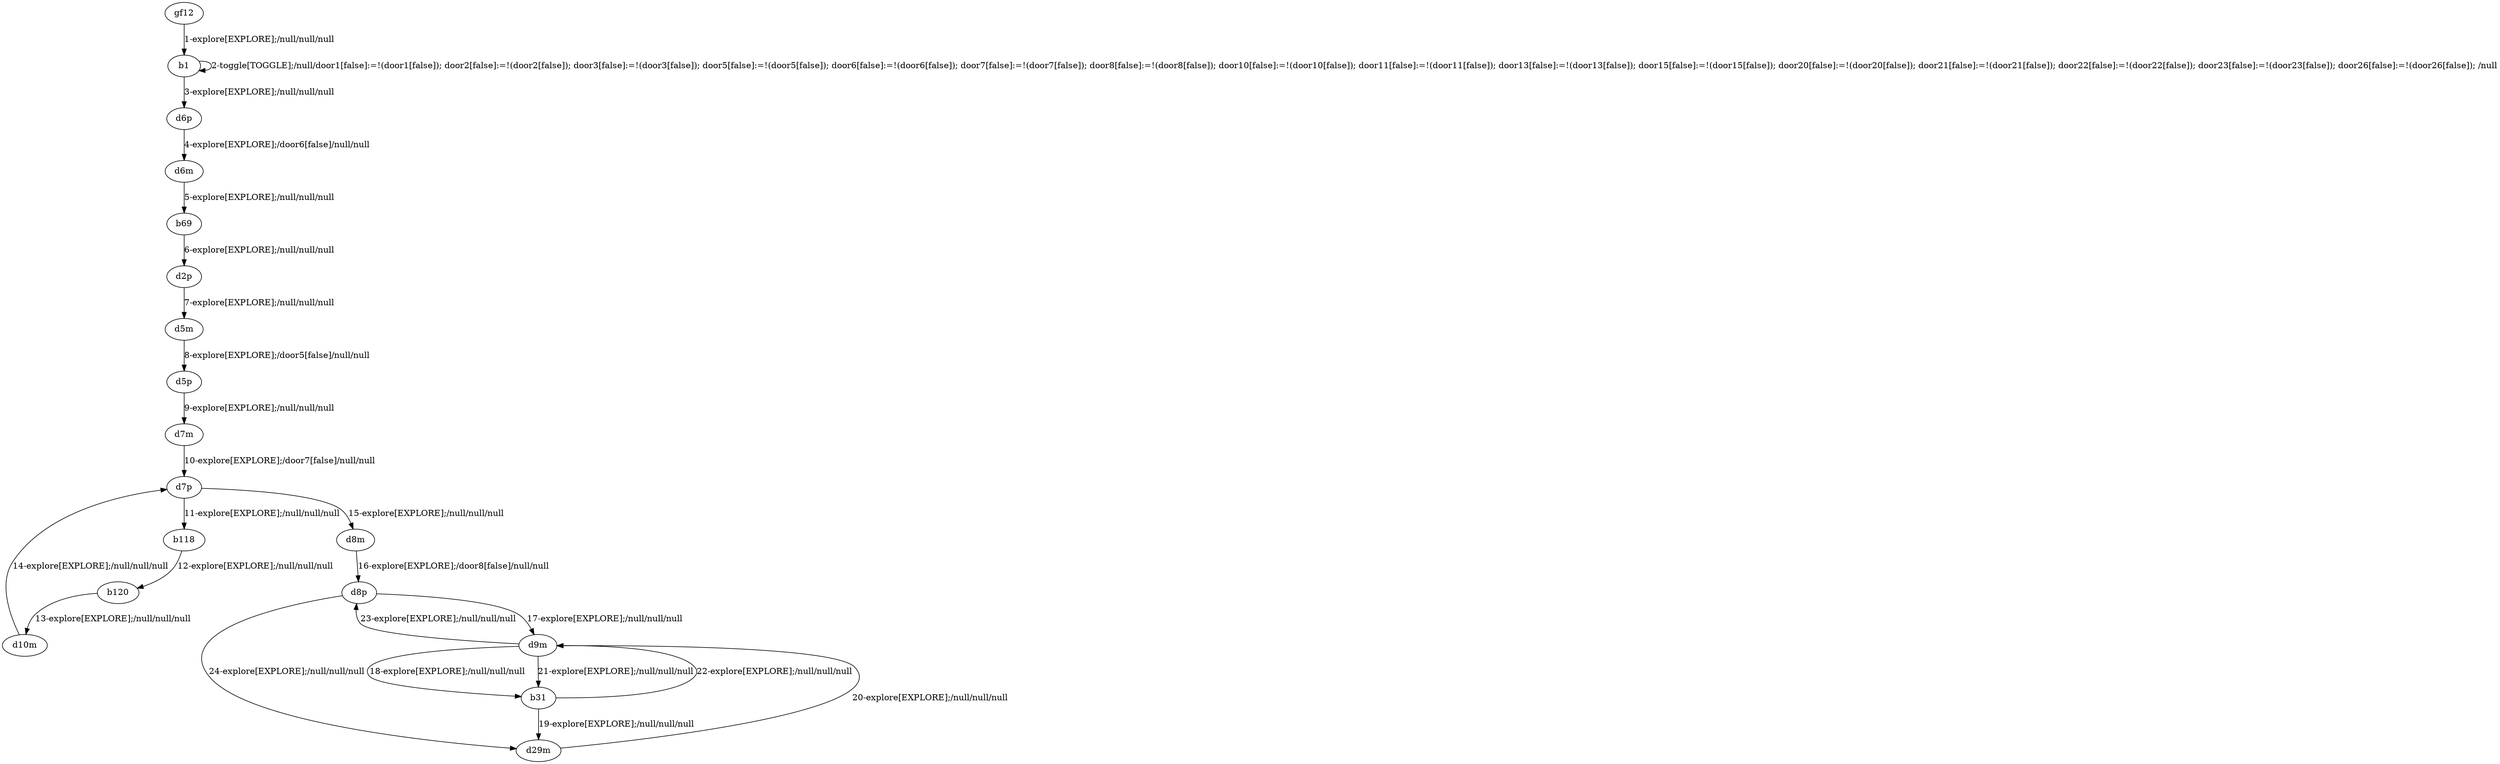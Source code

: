 # Total number of goals covered by this test: 2
# d8p --> d29m
# d9m --> d8p

digraph g {
"gf12" -> "b1" [label = "1-explore[EXPLORE];/null/null/null"];
"b1" -> "b1" [label = "2-toggle[TOGGLE];/null/door1[false]:=!(door1[false]); door2[false]:=!(door2[false]); door3[false]:=!(door3[false]); door5[false]:=!(door5[false]); door6[false]:=!(door6[false]); door7[false]:=!(door7[false]); door8[false]:=!(door8[false]); door10[false]:=!(door10[false]); door11[false]:=!(door11[false]); door13[false]:=!(door13[false]); door15[false]:=!(door15[false]); door20[false]:=!(door20[false]); door21[false]:=!(door21[false]); door22[false]:=!(door22[false]); door23[false]:=!(door23[false]); door26[false]:=!(door26[false]); /null"];
"b1" -> "d6p" [label = "3-explore[EXPLORE];/null/null/null"];
"d6p" -> "d6m" [label = "4-explore[EXPLORE];/door6[false]/null/null"];
"d6m" -> "b69" [label = "5-explore[EXPLORE];/null/null/null"];
"b69" -> "d2p" [label = "6-explore[EXPLORE];/null/null/null"];
"d2p" -> "d5m" [label = "7-explore[EXPLORE];/null/null/null"];
"d5m" -> "d5p" [label = "8-explore[EXPLORE];/door5[false]/null/null"];
"d5p" -> "d7m" [label = "9-explore[EXPLORE];/null/null/null"];
"d7m" -> "d7p" [label = "10-explore[EXPLORE];/door7[false]/null/null"];
"d7p" -> "b118" [label = "11-explore[EXPLORE];/null/null/null"];
"b118" -> "b120" [label = "12-explore[EXPLORE];/null/null/null"];
"b120" -> "d10m" [label = "13-explore[EXPLORE];/null/null/null"];
"d10m" -> "d7p" [label = "14-explore[EXPLORE];/null/null/null"];
"d7p" -> "d8m" [label = "15-explore[EXPLORE];/null/null/null"];
"d8m" -> "d8p" [label = "16-explore[EXPLORE];/door8[false]/null/null"];
"d8p" -> "d9m" [label = "17-explore[EXPLORE];/null/null/null"];
"d9m" -> "b31" [label = "18-explore[EXPLORE];/null/null/null"];
"b31" -> "d29m" [label = "19-explore[EXPLORE];/null/null/null"];
"d29m" -> "d9m" [label = "20-explore[EXPLORE];/null/null/null"];
"d9m" -> "b31" [label = "21-explore[EXPLORE];/null/null/null"];
"b31" -> "d9m" [label = "22-explore[EXPLORE];/null/null/null"];
"d9m" -> "d8p" [label = "23-explore[EXPLORE];/null/null/null"];
"d8p" -> "d29m" [label = "24-explore[EXPLORE];/null/null/null"];
}